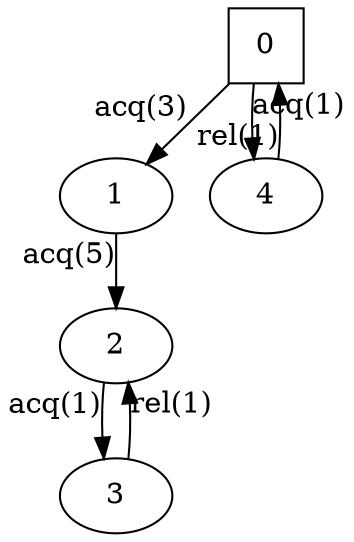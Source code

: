 digraph auto_0{
0[shape=square];
1;
2;
3;
4;
4 -> 0[xlabel="rel(1)"];
1 -> 2[xlabel="acq(5)"];
2 -> 3[xlabel="acq(1)"];
0 -> 1[xlabel="acq(3)"];
0 -> 4[xlabel="acq(1)"];
3 -> 2[xlabel="rel(1)"];
}
